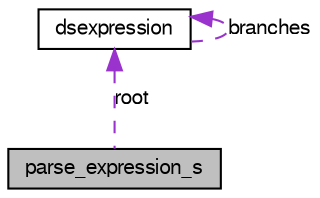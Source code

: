 digraph G
{
  edge [fontname="FreeSans",fontsize="10",labelfontname="FreeSans",labelfontsize="10"];
  node [fontname="FreeSans",fontsize="10",shape=record];
  Node1 [label="parse_expression_s",height=0.2,width=0.4,color="black", fillcolor="grey75", style="filled" fontcolor="black"];
  Node2 -> Node1 [dir=back,color="darkorchid3",fontsize="10",style="dashed",label="root",fontname="FreeSans"];
  Node2 [label="dsexpression",height=0.2,width=0.4,color="black", fillcolor="white", style="filled",URL="$structdsexpression.html",tooltip="Data type representing mathematical expressions."];
  Node2 -> Node2 [dir=back,color="darkorchid3",fontsize="10",style="dashed",label="branches",fontname="FreeSans"];
}
